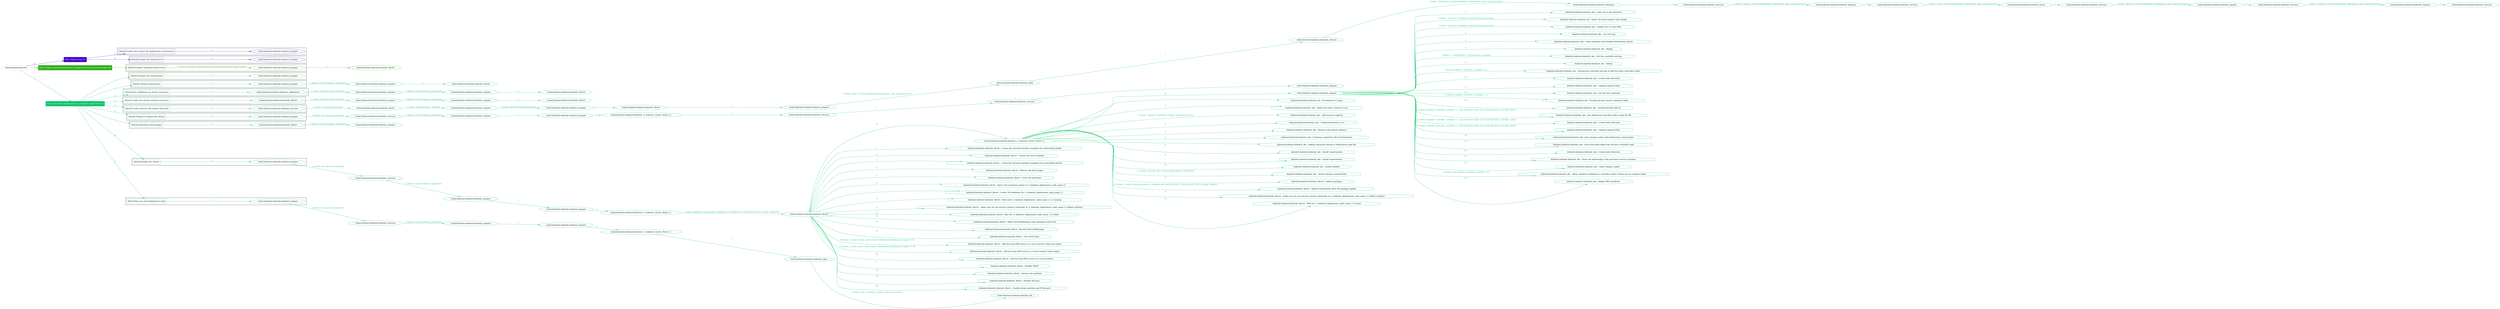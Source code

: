 digraph {
	graph [concentrate=true ordering=in rankdir=LR ratio=fill]
	edge [esep=5 sep=10]
	"kubeinit/playbook.yml" [id=root_node style=dotted]
	play_930819b2 [label="Play: Initial setup (1)" color="#4305c7" fontcolor="#ffffff" id=play_930819b2 shape=box style=filled tooltip=localhost]
	"kubeinit/playbook.yml" -> play_930819b2 [label="1 " color="#4305c7" fontcolor="#4305c7" id=edge_a58122d7 labeltooltip="1 " tooltip="1 "]
	subgraph "kubeinit.kubeinit.kubeinit_prepare" {
		role_c382d78c [label="[role] kubeinit.kubeinit.kubeinit_prepare" color="#4305c7" id=role_c382d78c tooltip="kubeinit.kubeinit.kubeinit_prepare"]
	}
	subgraph "kubeinit.kubeinit.kubeinit_prepare" {
		role_ba4b7c7a [label="[role] kubeinit.kubeinit.kubeinit_prepare" color="#4305c7" id=role_ba4b7c7a tooltip="kubeinit.kubeinit.kubeinit_prepare"]
	}
	subgraph "Play: Initial setup (1)" {
		play_930819b2 -> block_da941d9f [label=1 color="#4305c7" fontcolor="#4305c7" id=edge_33418b3f labeltooltip=1 tooltip=1]
		subgraph cluster_block_da941d9f {
			block_da941d9f [label="[block] Gather facts about the deployment environment" color="#4305c7" id=block_da941d9f labeltooltip="Gather facts about the deployment environment" shape=box tooltip="Gather facts about the deployment environment"]
			block_da941d9f -> role_c382d78c [label="1 " color="#4305c7" fontcolor="#4305c7" id=edge_ad0d9bc4 labeltooltip="1 " tooltip="1 "]
		}
		play_930819b2 -> block_e4beff71 [label=2 color="#4305c7" fontcolor="#4305c7" id=edge_e6bc7e57 labeltooltip=2 tooltip=2]
		subgraph cluster_block_e4beff71 {
			block_e4beff71 [label="[block] Prepare the hypervisors" color="#4305c7" id=block_e4beff71 labeltooltip="Prepare the hypervisors" shape=box tooltip="Prepare the hypervisors"]
			block_e4beff71 -> role_ba4b7c7a [label="1 " color="#4305c7" fontcolor="#4305c7" id=edge_ec0c1e6c labeltooltip="1 " tooltip="1 "]
		}
	}
	play_deb52380 [label="Play: Prepare all hypervisor hosts to deploy service and cluster nodes (0)" color="#33af1d" fontcolor="#ffffff" id=play_deb52380 shape=box style=filled tooltip="Play: Prepare all hypervisor hosts to deploy service and cluster nodes (0)"]
	"kubeinit/playbook.yml" -> play_deb52380 [label="2 " color="#33af1d" fontcolor="#33af1d" id=edge_a82b0413 labeltooltip="2 " tooltip="2 "]
	subgraph "kubeinit.kubeinit.kubeinit_libvirt" {
		role_8928ac60 [label="[role] kubeinit.kubeinit.kubeinit_libvirt" color="#33af1d" id=role_8928ac60 tooltip="kubeinit.kubeinit.kubeinit_libvirt"]
	}
	subgraph "kubeinit.kubeinit.kubeinit_prepare" {
		role_26e53f61 [label="[role] kubeinit.kubeinit.kubeinit_prepare" color="#33af1d" id=role_26e53f61 tooltip="kubeinit.kubeinit.kubeinit_prepare"]
		role_26e53f61 -> role_8928ac60 [label="1 " color="#33af1d" fontcolor="#33af1d" id=edge_07c4f5ba labeltooltip="1 " tooltip="1 "]
	}
	subgraph "Play: Prepare all hypervisor hosts to deploy service and cluster nodes (0)" {
		play_deb52380 -> block_3f9c60ff [label=1 color="#33af1d" fontcolor="#33af1d" id=edge_a4f744eb labeltooltip=1 tooltip=1]
		subgraph cluster_block_3f9c60ff {
			block_3f9c60ff [label="[block] Prepare individual hypervisors" color="#33af1d" id=block_3f9c60ff labeltooltip="Prepare individual hypervisors" shape=box tooltip="Prepare individual hypervisors"]
			block_3f9c60ff -> role_26e53f61 [label="1 [when: inventory_hostname in hostvars['kubeinit-facts'].hypervisors]" color="#33af1d" fontcolor="#33af1d" id=edge_352634e5 labeltooltip="1 [when: inventory_hostname in hostvars['kubeinit-facts'].hypervisors]" tooltip="1 [when: inventory_hostname in hostvars['kubeinit-facts'].hypervisors]"]
		}
	}
	play_c0871bfa [label="Play: Run cluster deployment on prepared hypervisors (1)" color="#08c46c" fontcolor="#ffffff" id=play_c0871bfa shape=box style=filled tooltip=localhost]
	"kubeinit/playbook.yml" -> play_c0871bfa [label="3 " color="#08c46c" fontcolor="#08c46c" id=edge_46bcbd48 labeltooltip="3 " tooltip="3 "]
	subgraph "kubeinit.kubeinit.kubeinit_prepare" {
		role_db195229 [label="[role] kubeinit.kubeinit.kubeinit_prepare" color="#08c46c" id=role_db195229 tooltip="kubeinit.kubeinit.kubeinit_prepare"]
	}
	subgraph "kubeinit.kubeinit.kubeinit_libvirt" {
		role_0344f2d1 [label="[role] kubeinit.kubeinit.kubeinit_libvirt" color="#08c46c" id=role_0344f2d1 tooltip="kubeinit.kubeinit.kubeinit_libvirt"]
	}
	subgraph "kubeinit.kubeinit.kubeinit_prepare" {
		role_ba6c1236 [label="[role] kubeinit.kubeinit.kubeinit_prepare" color="#08c46c" id=role_ba6c1236 tooltip="kubeinit.kubeinit.kubeinit_prepare"]
		role_ba6c1236 -> role_0344f2d1 [label="1 " color="#08c46c" fontcolor="#08c46c" id=edge_3bd3adb9 labeltooltip="1 " tooltip="1 "]
	}
	subgraph "kubeinit.kubeinit.kubeinit_prepare" {
		role_82799363 [label="[role] kubeinit.kubeinit.kubeinit_prepare" color="#08c46c" id=role_82799363 tooltip="kubeinit.kubeinit.kubeinit_prepare"]
		role_82799363 -> role_ba6c1236 [label="1 [when: not environment_prepared]" color="#08c46c" fontcolor="#08c46c" id=edge_5409199f labeltooltip="1 [when: not environment_prepared]" tooltip="1 [when: not environment_prepared]"]
	}
	subgraph "kubeinit.kubeinit.kubeinit_libvirt" {
		role_5415d0bb [label="[role] kubeinit.kubeinit.kubeinit_libvirt" color="#08c46c" id=role_5415d0bb tooltip="kubeinit.kubeinit.kubeinit_libvirt"]
	}
	subgraph "kubeinit.kubeinit.kubeinit_prepare" {
		role_1099c825 [label="[role] kubeinit.kubeinit.kubeinit_prepare" color="#08c46c" id=role_1099c825 tooltip="kubeinit.kubeinit.kubeinit_prepare"]
		role_1099c825 -> role_5415d0bb [label="1 " color="#08c46c" fontcolor="#08c46c" id=edge_16734768 labeltooltip="1 " tooltip="1 "]
	}
	subgraph "kubeinit.kubeinit.kubeinit_prepare" {
		role_795b4403 [label="[role] kubeinit.kubeinit.kubeinit_prepare" color="#08c46c" id=role_795b4403 tooltip="kubeinit.kubeinit.kubeinit_prepare"]
		role_795b4403 -> role_1099c825 [label="1 [when: not environment_prepared]" color="#08c46c" fontcolor="#08c46c" id=edge_093df4e0 labeltooltip="1 [when: not environment_prepared]" tooltip="1 [when: not environment_prepared]"]
	}
	subgraph "kubeinit.kubeinit.kubeinit_validations" {
		role_84052b7e [label="[role] kubeinit.kubeinit.kubeinit_validations" color="#08c46c" id=role_84052b7e tooltip="kubeinit.kubeinit.kubeinit_validations"]
		role_84052b7e -> role_795b4403 [label="1 [when: not hypervisors_cleaned]" color="#08c46c" fontcolor="#08c46c" id=edge_89711abd labeltooltip="1 [when: not hypervisors_cleaned]" tooltip="1 [when: not hypervisors_cleaned]"]
	}
	subgraph "kubeinit.kubeinit.kubeinit_libvirt" {
		role_e95075c9 [label="[role] kubeinit.kubeinit.kubeinit_libvirt" color="#08c46c" id=role_e95075c9 tooltip="kubeinit.kubeinit.kubeinit_libvirt"]
	}
	subgraph "kubeinit.kubeinit.kubeinit_prepare" {
		role_1939cd7b [label="[role] kubeinit.kubeinit.kubeinit_prepare" color="#08c46c" id=role_1939cd7b tooltip="kubeinit.kubeinit.kubeinit_prepare"]
		role_1939cd7b -> role_e95075c9 [label="1 " color="#08c46c" fontcolor="#08c46c" id=edge_23cbc092 labeltooltip="1 " tooltip="1 "]
	}
	subgraph "kubeinit.kubeinit.kubeinit_prepare" {
		role_46b7331a [label="[role] kubeinit.kubeinit.kubeinit_prepare" color="#08c46c" id=role_46b7331a tooltip="kubeinit.kubeinit.kubeinit_prepare"]
		role_46b7331a -> role_1939cd7b [label="1 [when: not environment_prepared]" color="#08c46c" fontcolor="#08c46c" id=edge_79bbb088 labeltooltip="1 [when: not environment_prepared]" tooltip="1 [when: not environment_prepared]"]
	}
	subgraph "kubeinit.kubeinit.kubeinit_libvirt" {
		role_10292324 [label="[role] kubeinit.kubeinit.kubeinit_libvirt" color="#08c46c" id=role_10292324 tooltip="kubeinit.kubeinit.kubeinit_libvirt"]
		role_10292324 -> role_46b7331a [label="1 [when: not hypervisors_cleaned]" color="#08c46c" fontcolor="#08c46c" id=edge_42a4c1d8 labeltooltip="1 [when: not hypervisors_cleaned]" tooltip="1 [when: not hypervisors_cleaned]"]
	}
	subgraph "kubeinit.kubeinit.kubeinit_services" {
		role_972ed9a1 [label="[role] kubeinit.kubeinit.kubeinit_services" color="#08c46c" id=role_972ed9a1 tooltip="kubeinit.kubeinit.kubeinit_services"]
	}
	subgraph "kubeinit.kubeinit.kubeinit_registry" {
		role_55c7f2ad [label="[role] kubeinit.kubeinit.kubeinit_registry" color="#08c46c" id=role_55c7f2ad tooltip="kubeinit.kubeinit.kubeinit_registry"]
		role_55c7f2ad -> role_972ed9a1 [label="1 " color="#08c46c" fontcolor="#08c46c" id=edge_49d20b64 labeltooltip="1 " tooltip="1 "]
	}
	subgraph "kubeinit.kubeinit.kubeinit_services" {
		role_cc6a0a28 [label="[role] kubeinit.kubeinit.kubeinit_services" color="#08c46c" id=role_cc6a0a28 tooltip="kubeinit.kubeinit.kubeinit_services"]
		role_cc6a0a28 -> role_55c7f2ad [label="1 [when: 'registry' in hostvars[kubeinit_deployment_node_name].services]" color="#08c46c" fontcolor="#08c46c" id=edge_489b1de1 labeltooltip="1 [when: 'registry' in hostvars[kubeinit_deployment_node_name].services]" tooltip="1 [when: 'registry' in hostvars[kubeinit_deployment_node_name].services]"]
	}
	subgraph "kubeinit.kubeinit.kubeinit_apache" {
		role_7d6d55f6 [label="[role] kubeinit.kubeinit.kubeinit_apache" color="#08c46c" id=role_7d6d55f6 tooltip="kubeinit.kubeinit.kubeinit_apache"]
		role_7d6d55f6 -> role_cc6a0a28 [label="1 " color="#08c46c" fontcolor="#08c46c" id=edge_43812a5c labeltooltip="1 " tooltip="1 "]
	}
	subgraph "kubeinit.kubeinit.kubeinit_services" {
		role_13932869 [label="[role] kubeinit.kubeinit.kubeinit_services" color="#08c46c" id=role_13932869 tooltip="kubeinit.kubeinit.kubeinit_services"]
		role_13932869 -> role_7d6d55f6 [label="1 [when: 'apache' in hostvars[kubeinit_deployment_node_name].services]" color="#08c46c" fontcolor="#08c46c" id=edge_7ba7adf8 labeltooltip="1 [when: 'apache' in hostvars[kubeinit_deployment_node_name].services]" tooltip="1 [when: 'apache' in hostvars[kubeinit_deployment_node_name].services]"]
	}
	subgraph "kubeinit.kubeinit.kubeinit_nexus" {
		role_2e7d3c56 [label="[role] kubeinit.kubeinit.kubeinit_nexus" color="#08c46c" id=role_2e7d3c56 tooltip="kubeinit.kubeinit.kubeinit_nexus"]
		role_2e7d3c56 -> role_13932869 [label="1 " color="#08c46c" fontcolor="#08c46c" id=edge_5df660ad labeltooltip="1 " tooltip="1 "]
	}
	subgraph "kubeinit.kubeinit.kubeinit_services" {
		role_38060f00 [label="[role] kubeinit.kubeinit.kubeinit_services" color="#08c46c" id=role_38060f00 tooltip="kubeinit.kubeinit.kubeinit_services"]
		role_38060f00 -> role_2e7d3c56 [label="1 [when: 'nexus' in hostvars[kubeinit_deployment_node_name].services]" color="#08c46c" fontcolor="#08c46c" id=edge_2ef0baf8 labeltooltip="1 [when: 'nexus' in hostvars[kubeinit_deployment_node_name].services]" tooltip="1 [when: 'nexus' in hostvars[kubeinit_deployment_node_name].services]"]
	}
	subgraph "kubeinit.kubeinit.kubeinit_haproxy" {
		role_b746c13b [label="[role] kubeinit.kubeinit.kubeinit_haproxy" color="#08c46c" id=role_b746c13b tooltip="kubeinit.kubeinit.kubeinit_haproxy"]
		role_b746c13b -> role_38060f00 [label="1 " color="#08c46c" fontcolor="#08c46c" id=edge_1dba6f5a labeltooltip="1 " tooltip="1 "]
	}
	subgraph "kubeinit.kubeinit.kubeinit_services" {
		role_2523e93c [label="[role] kubeinit.kubeinit.kubeinit_services" color="#08c46c" id=role_2523e93c tooltip="kubeinit.kubeinit.kubeinit_services"]
		role_2523e93c -> role_b746c13b [label="1 [when: 'haproxy' in hostvars[kubeinit_deployment_node_name].services]" color="#08c46c" fontcolor="#08c46c" id=edge_2f07a51c labeltooltip="1 [when: 'haproxy' in hostvars[kubeinit_deployment_node_name].services]" tooltip="1 [when: 'haproxy' in hostvars[kubeinit_deployment_node_name].services]"]
	}
	subgraph "kubeinit.kubeinit.kubeinit_dnsmasq" {
		role_0e37ba48 [label="[role] kubeinit.kubeinit.kubeinit_dnsmasq" color="#08c46c" id=role_0e37ba48 tooltip="kubeinit.kubeinit.kubeinit_dnsmasq"]
		role_0e37ba48 -> role_2523e93c [label="1 " color="#08c46c" fontcolor="#08c46c" id=edge_95d2a03c labeltooltip="1 " tooltip="1 "]
	}
	subgraph "kubeinit.kubeinit.kubeinit_services" {
		role_b6d97bd9 [label="[role] kubeinit.kubeinit.kubeinit_services" color="#08c46c" id=role_b6d97bd9 tooltip="kubeinit.kubeinit.kubeinit_services"]
		role_b6d97bd9 -> role_0e37ba48 [label="1 [when: 'dnsmasq' in hostvars[kubeinit_deployment_node_name].services]" color="#08c46c" fontcolor="#08c46c" id=edge_d053fda7 labeltooltip="1 [when: 'dnsmasq' in hostvars[kubeinit_deployment_node_name].services]" tooltip="1 [when: 'dnsmasq' in hostvars[kubeinit_deployment_node_name].services]"]
	}
	subgraph "kubeinit.kubeinit.kubeinit_bind" {
		role_37edca51 [label="[role] kubeinit.kubeinit.kubeinit_bind" color="#08c46c" id=role_37edca51 tooltip="kubeinit.kubeinit.kubeinit_bind"]
		role_37edca51 -> role_b6d97bd9 [label="1 " color="#08c46c" fontcolor="#08c46c" id=edge_b53645dd labeltooltip="1 " tooltip="1 "]
	}
	subgraph "kubeinit.kubeinit.kubeinit_prepare" {
		role_6073816d [label="[role] kubeinit.kubeinit.kubeinit_prepare" color="#08c46c" id=role_6073816d tooltip="kubeinit.kubeinit.kubeinit_prepare"]
		role_6073816d -> role_37edca51 [label="1 [when: 'bind' in hostvars[kubeinit_deployment_node_name].services]" color="#08c46c" fontcolor="#08c46c" id=edge_e02628e1 labeltooltip="1 [when: 'bind' in hostvars[kubeinit_deployment_node_name].services]" tooltip="1 [when: 'bind' in hostvars[kubeinit_deployment_node_name].services]"]
	}
	subgraph "kubeinit.kubeinit.kubeinit_libvirt" {
		role_e198782e [label="[role] kubeinit.kubeinit.kubeinit_libvirt" color="#08c46c" id=role_e198782e tooltip="kubeinit.kubeinit.kubeinit_libvirt"]
		role_e198782e -> role_6073816d [label="1 " color="#08c46c" fontcolor="#08c46c" id=edge_91e13f29 labeltooltip="1 " tooltip="1 "]
	}
	subgraph "kubeinit.kubeinit.kubeinit_prepare" {
		role_8b7fb62d [label="[role] kubeinit.kubeinit.kubeinit_prepare" color="#08c46c" id=role_8b7fb62d tooltip="kubeinit.kubeinit.kubeinit_prepare"]
		role_8b7fb62d -> role_e198782e [label="1 " color="#08c46c" fontcolor="#08c46c" id=edge_ec6df690 labeltooltip="1 " tooltip="1 "]
	}
	subgraph "kubeinit.kubeinit.kubeinit_prepare" {
		role_4053bf39 [label="[role] kubeinit.kubeinit.kubeinit_prepare" color="#08c46c" id=role_4053bf39 tooltip="kubeinit.kubeinit.kubeinit_prepare"]
		role_4053bf39 -> role_8b7fb62d [label="1 [when: not environment_prepared]" color="#08c46c" fontcolor="#08c46c" id=edge_e3ea1483 labeltooltip="1 [when: not environment_prepared]" tooltip="1 [when: not environment_prepared]"]
	}
	subgraph "kubeinit.kubeinit.kubeinit_libvirt" {
		role_c66bf631 [label="[role] kubeinit.kubeinit.kubeinit_libvirt" color="#08c46c" id=role_c66bf631 tooltip="kubeinit.kubeinit.kubeinit_libvirt"]
		role_c66bf631 -> role_4053bf39 [label="1 [when: not hypervisors_cleaned]" color="#08c46c" fontcolor="#08c46c" id=edge_f0248f6b labeltooltip="1 [when: not hypervisors_cleaned]" tooltip="1 [when: not hypervisors_cleaned]"]
	}
	subgraph "kubeinit.kubeinit.kubeinit_services" {
		role_16f6fd32 [label="[role] kubeinit.kubeinit.kubeinit_services" color="#08c46c" id=role_16f6fd32 tooltip="kubeinit.kubeinit.kubeinit_services"]
		role_16f6fd32 -> role_c66bf631 [label="1 [when: not network_created]" color="#08c46c" fontcolor="#08c46c" id=edge_3a867128 labeltooltip="1 [when: not network_created]" tooltip="1 [when: not network_created]"]
	}
	subgraph "kubeinit.kubeinit.kubeinit_prepare" {
		role_b69c0163 [label="[role] kubeinit.kubeinit.kubeinit_prepare" color="#08c46c" id=role_b69c0163 tooltip="kubeinit.kubeinit.kubeinit_prepare"]
	}
	subgraph "kubeinit.kubeinit.kubeinit_services" {
		role_c92d2f1e [label="[role] kubeinit.kubeinit.kubeinit_services" color="#08c46c" id=role_c92d2f1e tooltip="kubeinit.kubeinit.kubeinit_services"]
		role_c92d2f1e -> role_b69c0163 [label="1 " color="#08c46c" fontcolor="#08c46c" id=edge_bd161445 labeltooltip="1 " tooltip="1 "]
	}
	subgraph "kubeinit.kubeinit.kubeinit_services" {
		role_22e7b7ce [label="[role] kubeinit.kubeinit.kubeinit_services" color="#08c46c" id=role_22e7b7ce tooltip="kubeinit.kubeinit.kubeinit_services"]
		role_22e7b7ce -> role_c92d2f1e [label="1 " color="#08c46c" fontcolor="#08c46c" id=edge_0cae865c labeltooltip="1 " tooltip="1 "]
	}
	subgraph "kubeinit.kubeinit.kubeinit_{{ kubeinit_cluster_distro }}" {
		role_a6b08133 [label="[role] kubeinit.kubeinit.kubeinit_{{ kubeinit_cluster_distro }}" color="#08c46c" id=role_a6b08133 tooltip="kubeinit.kubeinit.kubeinit_{{ kubeinit_cluster_distro }}"]
		role_a6b08133 -> role_22e7b7ce [label="1 " color="#08c46c" fontcolor="#08c46c" id=edge_65b82219 labeltooltip="1 " tooltip="1 "]
	}
	subgraph "kubeinit.kubeinit.kubeinit_prepare" {
		role_2e1f7d66 [label="[role] kubeinit.kubeinit.kubeinit_prepare" color="#08c46c" id=role_2e1f7d66 tooltip="kubeinit.kubeinit.kubeinit_prepare"]
		role_2e1f7d66 -> role_a6b08133 [label="1 " color="#08c46c" fontcolor="#08c46c" id=edge_2ccacd3a labeltooltip="1 " tooltip="1 "]
	}
	subgraph "kubeinit.kubeinit.kubeinit_prepare" {
		role_007b335e [label="[role] kubeinit.kubeinit.kubeinit_prepare" color="#08c46c" id=role_007b335e tooltip="kubeinit.kubeinit.kubeinit_prepare"]
		role_007b335e -> role_2e1f7d66 [label="1 " color="#08c46c" fontcolor="#08c46c" id=edge_401a35fe labeltooltip="1 " tooltip="1 "]
	}
	subgraph "kubeinit.kubeinit.kubeinit_services" {
		role_89f8656d [label="[role] kubeinit.kubeinit.kubeinit_services" color="#08c46c" id=role_89f8656d tooltip="kubeinit.kubeinit.kubeinit_services"]
		role_89f8656d -> role_007b335e [label="1 [when: not environment_prepared]" color="#08c46c" fontcolor="#08c46c" id=edge_2f4f51ee labeltooltip="1 [when: not environment_prepared]" tooltip="1 [when: not environment_prepared]"]
	}
	subgraph "kubeinit.kubeinit.kubeinit_prepare" {
		role_7a97f2ab [label="[role] kubeinit.kubeinit.kubeinit_prepare" color="#08c46c" id=role_7a97f2ab tooltip="kubeinit.kubeinit.kubeinit_prepare"]
		role_7a97f2ab -> role_89f8656d [label="1 [when: not services_prepared]" color="#08c46c" fontcolor="#08c46c" id=edge_a7b5742f labeltooltip="1 [when: not services_prepared]" tooltip="1 [when: not services_prepared]"]
	}
	subgraph "kubeinit.kubeinit.kubeinit_prepare" {
		role_05c002a2 [label="[role] kubeinit.kubeinit.kubeinit_prepare" color="#08c46c" id=role_05c002a2 tooltip="kubeinit.kubeinit.kubeinit_prepare"]
	}
	subgraph "kubeinit.kubeinit.kubeinit_libvirt" {
		role_e75c07b4 [label="[role] kubeinit.kubeinit.kubeinit_libvirt" color="#08c46c" id=role_e75c07b4 tooltip="kubeinit.kubeinit.kubeinit_libvirt"]
		role_e75c07b4 -> role_05c002a2 [label="1 [when: not environment_prepared]" color="#08c46c" fontcolor="#08c46c" id=edge_a6e18464 labeltooltip="1 [when: not environment_prepared]" tooltip="1 [when: not environment_prepared]"]
	}
	subgraph "kubeinit.kubeinit.kubeinit_prepare" {
		role_c39d8656 [label="[role] kubeinit.kubeinit.kubeinit_prepare" color="#08c46c" id=role_c39d8656 tooltip="kubeinit.kubeinit.kubeinit_prepare"]
		task_c06bcfc1 [label="kubeinit.kubeinit.kubeinit_eks : Copy cert to pki directory" color="#08c46c" id=task_c06bcfc1 shape=octagon tooltip="kubeinit.kubeinit.kubeinit_eks : Copy cert to pki directory"]
		role_c39d8656 -> task_c06bcfc1 [label="1 " color="#08c46c" fontcolor="#08c46c" id=edge_96e2d5cd labeltooltip="1 " tooltip="1 "]
		task_e84a6cf7 [label="kubeinit.kubeinit.kubeinit_eks : Insert the local registry auth details" color="#08c46c" id=task_e84a6cf7 shape=octagon tooltip="kubeinit.kubeinit.kubeinit_eks : Insert the local registry auth details"]
		role_c39d8656 -> task_e84a6cf7 [label="2 [when: 'registry' in kubeinit_cluster_hostvars.services]" color="#08c46c" fontcolor="#08c46c" id=edge_f8039283 labeltooltip="2 [when: 'registry' in kubeinit_cluster_hostvars.services]" tooltip="2 [when: 'registry' in kubeinit_cluster_hostvars.services]"]
		task_9f04b773 [label="kubeinit.kubeinit.kubeinit_eks : Update the CA certs files" color="#08c46c" id=task_9f04b773 shape=octagon tooltip="kubeinit.kubeinit.kubeinit_eks : Update the CA certs files"]
		role_c39d8656 -> task_9f04b773 [label="3 [when: 'registry' in kubeinit_cluster_hostvars.services]" color="#08c46c" fontcolor="#08c46c" id=edge_08d7d91d labeltooltip="3 [when: 'registry' in kubeinit_cluster_hostvars.services]" tooltip="3 [when: 'registry' in kubeinit_cluster_hostvars.services]"]
		task_4f59e7b9 [label="kubeinit.kubeinit.kubeinit_eks : Get etcd tag" color="#08c46c" id=task_4f59e7b9 shape=octagon tooltip="kubeinit.kubeinit.kubeinit_eks : Get etcd tag"]
		role_c39d8656 -> task_4f59e7b9 [label="4 " color="#08c46c" fontcolor="#08c46c" id=edge_29b18a4b labeltooltip="4 " tooltip="4 "]
		task_370fc498 [label="kubeinit.kubeinit.kubeinit_eks : Clean kubeadm and initialize Kubernetes cluster" color="#08c46c" id=task_370fc498 shape=octagon tooltip="kubeinit.kubeinit.kubeinit_eks : Clean kubeadm and initialize Kubernetes cluster"]
		role_c39d8656 -> task_370fc498 [label="5 " color="#08c46c" fontcolor="#08c46c" id=edge_1f4ad3ec labeltooltip="5 " tooltip="5 "]
		task_f45e3f6c [label="kubeinit.kubeinit.kubeinit_eks : Debug" color="#08c46c" id=task_f45e3f6c shape=octagon tooltip="kubeinit.kubeinit.kubeinit_eks : Debug"]
		role_c39d8656 -> task_f45e3f6c [label="6 " color="#08c46c" fontcolor="#08c46c" id=edge_bb5e511a labeltooltip="6 " tooltip="6 "]
		task_4fdfb946 [label="kubeinit.kubeinit.kubeinit_eks : Get the controller join key" color="#08c46c" id=task_4fdfb946 shape=octagon tooltip="kubeinit.kubeinit.kubeinit_eks : Get the controller join key"]
		role_c39d8656 -> task_4fdfb946 [label="7 [when: ('--control-plane --certificate-key' in item)]" color="#08c46c" fontcolor="#08c46c" id=edge_864aa0eb labeltooltip="7 [when: ('--control-plane --certificate-key' in item)]" tooltip="7 [when: ('--control-plane --certificate-key' in item)]"]
		task_49f3bc89 [label="kubeinit.kubeinit.kubeinit_eks : Debug" color="#08c46c" id=task_49f3bc89 shape=octagon tooltip="kubeinit.kubeinit.kubeinit_eks : Debug"]
		role_c39d8656 -> task_49f3bc89 [label="8 " color="#08c46c" fontcolor="#08c46c" id=edge_4b5e1168 labeltooltip="8 " tooltip="8 "]
		task_b1301d6c [label="kubeinit.kubeinit.kubeinit_eks : Storing the controller join key to add the other controller nodes." color="#08c46c" id=task_b1301d6c shape=octagon tooltip="kubeinit.kubeinit.kubeinit_eks : Storing the controller join key to add the other controller nodes."]
		role_c39d8656 -> task_b1301d6c [label="9 [when: kubeinit_controller_count|int > 1]" color="#08c46c" fontcolor="#08c46c" id=edge_43d77fc6 labeltooltip="9 [when: kubeinit_controller_count|int > 1]" tooltip="9 [when: kubeinit_controller_count|int > 1]"]
		task_41e78e72 [label="kubeinit.kubeinit.kubeinit_eks : Create kube directory" color="#08c46c" id=task_41e78e72 shape=octagon tooltip="kubeinit.kubeinit.kubeinit_eks : Create kube directory"]
		role_c39d8656 -> task_41e78e72 [label="10 " color="#08c46c" fontcolor="#08c46c" id=edge_443d5d30 labeltooltip="10 " tooltip="10 "]
		task_6c34c4b8 [label="kubeinit.kubeinit.kubeinit_eks : Copying required files" color="#08c46c" id=task_6c34c4b8 shape=octagon tooltip="kubeinit.kubeinit.kubeinit_eks : Copying required files"]
		role_c39d8656 -> task_6c34c4b8 [label="11 " color="#08c46c" fontcolor="#08c46c" id=edge_8f15d2a3 labeltooltip="11 " tooltip="11 "]
		task_bfb6e60b [label="kubeinit.kubeinit.kubeinit_eks : Get the join command" color="#08c46c" id=task_bfb6e60b shape=octagon tooltip="kubeinit.kubeinit.kubeinit_eks : Get the join command"]
		role_c39d8656 -> task_bfb6e60b [label="12 " color="#08c46c" fontcolor="#08c46c" id=edge_baebac5d labeltooltip="12 " tooltip="12 "]
		task_5c0d88e9 [label="kubeinit.kubeinit.kubeinit_eks : Storing the join cluster command token." color="#08c46c" id=task_5c0d88e9 shape=octagon tooltip="kubeinit.kubeinit.kubeinit_eks : Storing the join cluster command token."]
		role_c39d8656 -> task_5c0d88e9 [label="13 [when: kubeinit_controller_count|int > 1]" color="#08c46c" fontcolor="#08c46c" id=edge_290eb936 labeltooltip="13 [when: kubeinit_controller_count|int > 1]" tooltip="13 [when: kubeinit_controller_count|int > 1]"]
		task_f497b026 [label="kubeinit.kubeinit.kubeinit_eks : Install Network Add-on" color="#08c46c" id=task_f497b026 shape=octagon tooltip="kubeinit.kubeinit.kubeinit_eks : Install Network Add-on"]
		role_c39d8656 -> task_f497b026 [label="14 " color="#08c46c" fontcolor="#08c46c" id=edge_608a604f labeltooltip="14 " tooltip="14 "]
		task_2b7cb74b [label="kubeinit.kubeinit.kubeinit_eks : Join additional controller nodes using the PK" color="#08c46c" id=task_2b7cb74b shape=octagon tooltip="kubeinit.kubeinit.kubeinit_eks : Join additional controller nodes using the PK"]
		role_c39d8656 -> task_2b7cb74b [label="15 [when: kubeinit_controller_count|int > 1 and controller_node not in kubeinit_first_controller_node]" color="#08c46c" fontcolor="#08c46c" id=edge_793f77d7 labeltooltip="15 [when: kubeinit_controller_count|int > 1 and controller_node not in kubeinit_first_controller_node]" tooltip="15 [when: kubeinit_controller_count|int > 1 and controller_node not in kubeinit_first_controller_node]"]
		task_eb58c943 [label="kubeinit.kubeinit.kubeinit_eks : Create kube directory" color="#08c46c" id=task_eb58c943 shape=octagon tooltip="kubeinit.kubeinit.kubeinit_eks : Create kube directory"]
		role_c39d8656 -> task_eb58c943 [label="16 [when: kubeinit_controller_count|int > 1 and controller_node not in kubeinit_first_controller_node]" color="#08c46c" fontcolor="#08c46c" id=edge_f33cd7e7 labeltooltip="16 [when: kubeinit_controller_count|int > 1 and controller_node not in kubeinit_first_controller_node]" tooltip="16 [when: kubeinit_controller_count|int > 1 and controller_node not in kubeinit_first_controller_node]"]
		task_01962b80 [label="kubeinit.kubeinit.kubeinit_eks : Copying required files" color="#08c46c" id=task_01962b80 shape=octagon tooltip="kubeinit.kubeinit.kubeinit_eks : Copying required files"]
		role_c39d8656 -> task_01962b80 [label="17 [when: kubeinit_controller_count|int > 1 and controller_node not in kubeinit_first_controller_node]" color="#08c46c" fontcolor="#08c46c" id=edge_31f54819 labeltooltip="17 [when: kubeinit_controller_count|int > 1 and controller_node not in kubeinit_first_controller_node]" tooltip="17 [when: kubeinit_controller_count|int > 1 and controller_node not in kubeinit_first_controller_node]"]
		task_1ec67237 [label="kubeinit.kubeinit.kubeinit_eks : Join compute nodes with kubernetes control plane" color="#08c46c" id=task_1ec67237 shape=octagon tooltip="kubeinit.kubeinit.kubeinit_eks : Join compute nodes with kubernetes control plane"]
		role_c39d8656 -> task_1ec67237 [label="18 " color="#08c46c" fontcolor="#08c46c" id=edge_21211761 labeltooltip="18 " tooltip="18 "]
		task_8c641fd9 [label="kubeinit.kubeinit.kubeinit_eks : Fetch the kubeconfig from the first controller node" color="#08c46c" id=task_8c641fd9 shape=octagon tooltip="kubeinit.kubeinit.kubeinit_eks : Fetch the kubeconfig from the first controller node"]
		role_c39d8656 -> task_8c641fd9 [label="19 " color="#08c46c" fontcolor="#08c46c" id=edge_5d925045 labeltooltip="19 " tooltip="19 "]
		task_f14cf50f [label="kubeinit.kubeinit.kubeinit_eks : Create kube directory" color="#08c46c" id=task_f14cf50f shape=octagon tooltip="kubeinit.kubeinit.kubeinit_eks : Create kube directory"]
		role_c39d8656 -> task_f14cf50f [label="20 " color="#08c46c" fontcolor="#08c46c" id=edge_c00639fe labeltooltip="20 " tooltip="20 "]
		task_942f58ab [label="kubeinit.kubeinit.kubeinit_eks : Store the kubeconfig to the provision services machine." color="#08c46c" id=task_942f58ab shape=octagon tooltip="kubeinit.kubeinit.kubeinit_eks : Store the kubeconfig to the provision services machine."]
		role_c39d8656 -> task_942f58ab [label="21 " color="#08c46c" fontcolor="#08c46c" id=edge_050a0986 labeltooltip="21 " tooltip="21 "]
		task_aa9d758b [label="kubeinit.kubeinit.kubeinit_eks : Label compute nodes" color="#08c46c" id=task_aa9d758b shape=octagon tooltip="kubeinit.kubeinit.kubeinit_eks : Label compute nodes"]
		role_c39d8656 -> task_aa9d758b [label="22 " color="#08c46c" fontcolor="#08c46c" id=edge_ee71a220 labeltooltip="22 " tooltip="22 "]
		task_1c9351e7 [label="kubeinit.kubeinit.kubeinit_eks : Allow schedule workloads in controller nodes if there are no compute nodes" color="#08c46c" id=task_1c9351e7 shape=octagon tooltip="kubeinit.kubeinit.kubeinit_eks : Allow schedule workloads in controller nodes if there are no compute nodes"]
		role_c39d8656 -> task_1c9351e7 [label="23 [when: not kubeinit_compute_count|int > 0]" color="#08c46c" fontcolor="#08c46c" id=edge_d6805685 labeltooltip="23 [when: not kubeinit_compute_count|int > 0]" tooltip="23 [when: not kubeinit_compute_count|int > 0]"]
		task_8f71a5e0 [label="kubeinit.kubeinit.kubeinit_eks : Deploy EKS manifests." color="#08c46c" id=task_8f71a5e0 shape=octagon tooltip="kubeinit.kubeinit.kubeinit_eks : Deploy EKS manifests."]
		role_c39d8656 -> task_8f71a5e0 [label="24 " color="#08c46c" fontcolor="#08c46c" id=edge_28353967 labeltooltip="24 " tooltip="24 "]
	}
	subgraph "kubeinit.kubeinit.kubeinit_{{ kubeinit_cluster_distro }}" {
		role_43d51f08 [label="[role] kubeinit.kubeinit.kubeinit_{{ kubeinit_cluster_distro }}" color="#08c46c" id=role_43d51f08 tooltip="kubeinit.kubeinit.kubeinit_{{ kubeinit_cluster_distro }}"]
		task_59f291e3 [label="kubeinit.kubeinit.kubeinit_eks : Download cri-o repos" color="#08c46c" id=task_59f291e3 shape=octagon tooltip="kubeinit.kubeinit.kubeinit_eks : Download cri-o repos"]
		role_43d51f08 -> task_59f291e3 [label="1 " color="#08c46c" fontcolor="#08c46c" id=edge_2213552f labeltooltip="1 " tooltip="1 "]
		task_634a180a [label="kubeinit.kubeinit.kubeinit_eks : Install the latest version of cri-o" color="#08c46c" id=task_634a180a shape=octagon tooltip="kubeinit.kubeinit.kubeinit_eks : Install the latest version of cri-o"]
		role_43d51f08 -> task_634a180a [label="2 " color="#08c46c" fontcolor="#08c46c" id=edge_7fe36c04 labeltooltip="2 " tooltip="2 "]
		task_2d711cbf [label="kubeinit.kubeinit.kubeinit_eks : Add insecure registry" color="#08c46c" id=task_2d711cbf shape=octagon tooltip="kubeinit.kubeinit.kubeinit_eks : Add insecure registry"]
		role_43d51f08 -> task_2d711cbf [label="3 [when: 'registry' in kubeinit_cluster_hostvars.services]" color="#08c46c" fontcolor="#08c46c" id=edge_52cf1c77 labeltooltip="3 [when: 'registry' in kubeinit_cluster_hostvars.services]" tooltip="3 [when: 'registry' in kubeinit_cluster_hostvars.services]"]
		task_f3f9cfdc [label="kubeinit.kubeinit.kubeinit_eks : Enable/start/status cri-o" color="#08c46c" id=task_f3f9cfdc shape=octagon tooltip="kubeinit.kubeinit.kubeinit_eks : Enable/start/status cri-o"]
		role_43d51f08 -> task_f3f9cfdc [label="4 " color="#08c46c" fontcolor="#08c46c" id=edge_3d483e1f labeltooltip="4 " tooltip="4 "]
		task_fe28c070 [label="kubeinit.kubeinit.kubeinit_eks : Remove repo before adding it" color="#08c46c" id=task_fe28c070 shape=octagon tooltip="kubeinit.kubeinit.kubeinit_eks : Remove repo before adding it"]
		role_43d51f08 -> task_fe28c070 [label="5 " color="#08c46c" fontcolor="#08c46c" id=edge_8d2e9191 labeltooltip="5 " tooltip="5 "]
		task_c86b38a5 [label="kubeinit.kubeinit.kubeinit_eks : Creating a repository file for Kubernetes" color="#08c46c" id=task_c86b38a5 shape=octagon tooltip="kubeinit.kubeinit.kubeinit_eks : Creating a repository file for Kubernetes"]
		role_43d51f08 -> task_c86b38a5 [label="6 " color="#08c46c" fontcolor="#08c46c" id=edge_4c645c25 labeltooltip="6 " tooltip="6 "]
		task_86727f45 [label="kubeinit.kubeinit.kubeinit_eks : Adding repository details in Kubernetes repo file." color="#08c46c" id=task_86727f45 shape=octagon tooltip="kubeinit.kubeinit.kubeinit_eks : Adding repository details in Kubernetes repo file."]
		role_43d51f08 -> task_86727f45 [label="7 " color="#08c46c" fontcolor="#08c46c" id=edge_b10e0584 labeltooltip="7 " tooltip="7 "]
		task_423bccc0 [label="kubeinit.kubeinit.kubeinit_eks : Install requirements" color="#08c46c" id=task_423bccc0 shape=octagon tooltip="kubeinit.kubeinit.kubeinit_eks : Install requirements"]
		role_43d51f08 -> task_423bccc0 [label="8 " color="#08c46c" fontcolor="#08c46c" id=edge_1be98647 labeltooltip="8 " tooltip="8 "]
		task_9b14d406 [label="kubeinit.kubeinit.kubeinit_eks : Install requirements" color="#08c46c" id=task_9b14d406 shape=octagon tooltip="kubeinit.kubeinit.kubeinit_eks : Install requirements"]
		role_43d51f08 -> task_9b14d406 [label="9 " color="#08c46c" fontcolor="#08c46c" id=edge_6304c6a9 labeltooltip="9 " tooltip="9 "]
		task_71c1ce40 [label="kubeinit.kubeinit.kubeinit_eks : Enable kubelet" color="#08c46c" id=task_71c1ce40 shape=octagon tooltip="kubeinit.kubeinit.kubeinit_eks : Enable kubelet"]
		role_43d51f08 -> task_71c1ce40 [label="10 " color="#08c46c" fontcolor="#08c46c" id=edge_0843abcf labeltooltip="10 " tooltip="10 "]
		task_dfa4c32e [label="kubeinit.kubeinit.kubeinit_eks : Install common requirements" color="#08c46c" id=task_dfa4c32e shape=octagon tooltip="kubeinit.kubeinit.kubeinit_eks : Install common requirements"]
		role_43d51f08 -> task_dfa4c32e [label="11 [when: kubeinit_eks_common_dependencies is defined]" color="#08c46c" fontcolor="#08c46c" id=edge_91f2b7f3 labeltooltip="11 [when: kubeinit_eks_common_dependencies is defined]" tooltip="11 [when: kubeinit_eks_common_dependencies is defined]"]
		task_7eaff324 [label="kubeinit.kubeinit.kubeinit_libvirt : Update packages" color="#08c46c" id=task_7eaff324 shape=octagon tooltip="kubeinit.kubeinit.kubeinit_libvirt : Update packages"]
		role_43d51f08 -> task_7eaff324 [label="12 " color="#08c46c" fontcolor="#08c46c" id=edge_132d910c labeltooltip="12 " tooltip="12 "]
		task_4af51cf7 [label="kubeinit.kubeinit.kubeinit_libvirt : Reboot immediately after the package update" color="#08c46c" id=task_4af51cf7 shape=octagon tooltip="kubeinit.kubeinit.kubeinit_libvirt : Reboot immediately after the package update"]
		role_43d51f08 -> task_4af51cf7 [label="13 [when: _result_update_packages is changed and kubeinit_libvirt_reboot_guests_after_package_update]" color="#08c46c" fontcolor="#08c46c" id=edge_87f298a4 labeltooltip="13 [when: _result_update_packages is changed and kubeinit_libvirt_reboot_guests_after_package_update]" tooltip="13 [when: _result_update_packages is changed and kubeinit_libvirt_reboot_guests_after_package_update]"]
		task_6c60da0c [label="kubeinit.kubeinit.kubeinit_libvirt : make sure we can execute remote commands in {{ kubeinit_deployment_node_name }} before continue" color="#08c46c" id=task_6c60da0c shape=octagon tooltip="kubeinit.kubeinit.kubeinit_libvirt : make sure we can execute remote commands in {{ kubeinit_deployment_node_name }} before continue"]
		role_43d51f08 -> task_6c60da0c [label="14 " color="#08c46c" fontcolor="#08c46c" id=edge_3bdac014 labeltooltip="14 " tooltip="14 "]
		task_3e0c6039 [label="kubeinit.kubeinit.kubeinit_libvirt : Wait for {{ kubeinit_deployment_node_name }} to boot" color="#08c46c" id=task_3e0c6039 shape=octagon tooltip="kubeinit.kubeinit.kubeinit_libvirt : Wait for {{ kubeinit_deployment_node_name }} to boot"]
		role_43d51f08 -> task_3e0c6039 [label="15 " color="#08c46c" fontcolor="#08c46c" id=edge_20e05bea labeltooltip="15 " tooltip="15 "]
		role_43d51f08 -> role_c39d8656 [label="16 " color="#08c46c" fontcolor="#08c46c" id=edge_fc661cb2 labeltooltip="16 " tooltip="16 "]
	}
	subgraph "kubeinit.kubeinit.kubeinit_libvirt" {
		role_a8fbee60 [label="[role] kubeinit.kubeinit.kubeinit_libvirt" color="#08c46c" id=role_a8fbee60 tooltip="kubeinit.kubeinit.kubeinit_libvirt"]
		task_e99a4742 [label="kubeinit.kubeinit.kubeinit_libvirt : Create the network interface template for networking details" color="#08c46c" id=task_e99a4742 shape=octagon tooltip="kubeinit.kubeinit.kubeinit_libvirt : Create the network interface template for networking details"]
		role_a8fbee60 -> task_e99a4742 [label="1 " color="#08c46c" fontcolor="#08c46c" id=edge_2a0405ae labeltooltip="1 " tooltip="1 "]
		task_e2199dff [label="kubeinit.kubeinit.kubeinit_libvirt : Create the hosts template" color="#08c46c" id=task_e2199dff shape=octagon tooltip="kubeinit.kubeinit.kubeinit_libvirt : Create the hosts template"]
		role_a8fbee60 -> task_e2199dff [label="2 " color="#08c46c" fontcolor="#08c46c" id=edge_66e5f8af labeltooltip="2 " tooltip="2 "]
		task_79ea7470 [label="kubeinit.kubeinit.kubeinit_libvirt : Create the network cloudinit templates for networking details" color="#08c46c" id=task_79ea7470 shape=octagon tooltip="kubeinit.kubeinit.kubeinit_libvirt : Create the network cloudinit templates for networking details"]
		role_a8fbee60 -> task_79ea7470 [label="3 " color="#08c46c" fontcolor="#08c46c" id=edge_afbd424c labeltooltip="3 " tooltip="3 "]
		task_16ab320d [label="kubeinit.kubeinit.kubeinit_libvirt : Remove old disk images" color="#08c46c" id=task_16ab320d shape=octagon tooltip="kubeinit.kubeinit.kubeinit_libvirt : Remove old disk images"]
		role_a8fbee60 -> task_16ab320d [label="4 " color="#08c46c" fontcolor="#08c46c" id=edge_677570b5 labeltooltip="4 " tooltip="4 "]
		task_06b7efc3 [label="kubeinit.kubeinit.kubeinit_libvirt : Grow the partitions" color="#08c46c" id=task_06b7efc3 shape=octagon tooltip="kubeinit.kubeinit.kubeinit_libvirt : Grow the partitions"]
		role_a8fbee60 -> task_06b7efc3 [label="5 " color="#08c46c" fontcolor="#08c46c" id=edge_6adf83a1 labeltooltip="5 " tooltip="5 "]
		task_792c44b9 [label="kubeinit.kubeinit.kubeinit_libvirt : Inject virt-customize assets in {{ kubeinit_deployment_node_name }}" color="#08c46c" id=task_792c44b9 shape=octagon tooltip="kubeinit.kubeinit.kubeinit_libvirt : Inject virt-customize assets in {{ kubeinit_deployment_node_name }}"]
		role_a8fbee60 -> task_792c44b9 [label="6 " color="#08c46c" fontcolor="#08c46c" id=edge_80d762b1 labeltooltip="6 " tooltip="6 "]
		task_29cd951b [label="kubeinit.kubeinit.kubeinit_libvirt : Create VM definition for {{ kubeinit_deployment_node_name }}" color="#08c46c" id=task_29cd951b shape=octagon tooltip="kubeinit.kubeinit.kubeinit_libvirt : Create VM definition for {{ kubeinit_deployment_node_name }}"]
		role_a8fbee60 -> task_29cd951b [label="7 " color="#08c46c" fontcolor="#08c46c" id=edge_b4205f7f labeltooltip="7 " tooltip="7 "]
		task_0caba181 [label="kubeinit.kubeinit.kubeinit_libvirt : Wait until {{ kubeinit_deployment_node_name }} is running" color="#08c46c" id=task_0caba181 shape=octagon tooltip="kubeinit.kubeinit.kubeinit_libvirt : Wait until {{ kubeinit_deployment_node_name }} is running"]
		role_a8fbee60 -> task_0caba181 [label="8 " color="#08c46c" fontcolor="#08c46c" id=edge_872b4858 labeltooltip="8 " tooltip="8 "]
		task_258488d7 [label="kubeinit.kubeinit.kubeinit_libvirt : make sure we can execute remote commands in {{ kubeinit_deployment_node_name }} before continue" color="#08c46c" id=task_258488d7 shape=octagon tooltip="kubeinit.kubeinit.kubeinit_libvirt : make sure we can execute remote commands in {{ kubeinit_deployment_node_name }} before continue"]
		role_a8fbee60 -> task_258488d7 [label="9 " color="#08c46c" fontcolor="#08c46c" id=edge_dcbba9c3 labeltooltip="9 " tooltip="9 "]
		task_1343462e [label="kubeinit.kubeinit.kubeinit_libvirt : Wait for {{ kubeinit_deployment_node_name }} to boot" color="#08c46c" id=task_1343462e shape=octagon tooltip="kubeinit.kubeinit.kubeinit_libvirt : Wait for {{ kubeinit_deployment_node_name }} to boot"]
		role_a8fbee60 -> task_1343462e [label="10 " color="#08c46c" fontcolor="#08c46c" id=edge_26bb0f97 labeltooltip="10 " tooltip="10 "]
		task_384bdfa8 [label="kubeinit.kubeinit.kubeinit_libvirt : Make NetworkManager stop updating resolv.conf" color="#08c46c" id=task_384bdfa8 shape=octagon tooltip="kubeinit.kubeinit.kubeinit_libvirt : Make NetworkManager stop updating resolv.conf"]
		role_a8fbee60 -> task_384bdfa8 [label="11 " color="#08c46c" fontcolor="#08c46c" id=edge_7d783ff0 labeltooltip="11 " tooltip="11 "]
		task_d4e3e35c [label="kubeinit.kubeinit.kubeinit_libvirt : Restart NetworkManager" color="#08c46c" id=task_d4e3e35c shape=octagon tooltip="kubeinit.kubeinit.kubeinit_libvirt : Restart NetworkManager"]
		role_a8fbee60 -> task_d4e3e35c [label="12 " color="#08c46c" fontcolor="#08c46c" id=edge_78e168d3 labeltooltip="12 " tooltip="12 "]
		task_9e1a6629 [label="kubeinit.kubeinit.kubeinit_libvirt : Get resolv lines" color="#08c46c" id=task_9e1a6629 shape=octagon tooltip="kubeinit.kubeinit.kubeinit_libvirt : Get resolv lines"]
		role_a8fbee60 -> task_9e1a6629 [label="13 " color="#08c46c" fontcolor="#08c46c" id=edge_b4a576ea labeltooltip="13 " tooltip="13 "]
		task_7d0cc458 [label="kubeinit.kubeinit.kubeinit_libvirt : Add the local DNS server as a local resolver when not empty" color="#08c46c" id=task_7d0cc458 shape=octagon tooltip="kubeinit.kubeinit.kubeinit_libvirt : Add the local DNS server as a local resolver when not empty"]
		role_a8fbee60 -> task_7d0cc458 [label="14 [when: (_result_resolv_conf.content | b64decode).splitlines() | length > 0]" color="#08c46c" fontcolor="#08c46c" id=edge_5333bcbb labeltooltip="14 [when: (_result_resolv_conf.content | b64decode).splitlines() | length > 0]" tooltip="14 [when: (_result_resolv_conf.content | b64decode).splitlines() | length > 0]"]
		task_e7ef9ac1 [label="kubeinit.kubeinit.kubeinit_libvirt : Add the local DNS server as a local resolver when empty" color="#08c46c" id=task_e7ef9ac1 shape=octagon tooltip="kubeinit.kubeinit.kubeinit_libvirt : Add the local DNS server as a local resolver when empty"]
		role_a8fbee60 -> task_e7ef9ac1 [label="15 [when: (_result_resolv_conf.content | b64decode).splitlines() | length == 0]" color="#08c46c" fontcolor="#08c46c" id=edge_1da0eb67 labeltooltip="15 [when: (_result_resolv_conf.content | b64decode).splitlines() | length == 0]" tooltip="15 [when: (_result_resolv_conf.content | b64decode).splitlines() | length == 0]"]
		task_8f142e4d [label="kubeinit.kubeinit.kubeinit_libvirt : Add the local DNS server as a local resolver" color="#08c46c" id=task_8f142e4d shape=octagon tooltip="kubeinit.kubeinit.kubeinit_libvirt : Add the local DNS server as a local resolver"]
		role_a8fbee60 -> task_8f142e4d [label="16 " color="#08c46c" fontcolor="#08c46c" id=edge_1fc76689 labeltooltip="16 " tooltip="16 "]
		task_cef4dc97 [label="kubeinit.kubeinit.kubeinit_libvirt : Disable SWAP" color="#08c46c" id=task_cef4dc97 shape=octagon tooltip="kubeinit.kubeinit.kubeinit_libvirt : Disable SWAP"]
		role_a8fbee60 -> task_cef4dc97 [label="17 " color="#08c46c" fontcolor="#08c46c" id=edge_03d7928c labeltooltip="17 " tooltip="17 "]
		task_913104b5 [label="kubeinit.kubeinit.kubeinit_libvirt : Resize root partition" color="#08c46c" id=task_913104b5 shape=octagon tooltip="kubeinit.kubeinit.kubeinit_libvirt : Resize root partition"]
		role_a8fbee60 -> task_913104b5 [label="18 " color="#08c46c" fontcolor="#08c46c" id=edge_1ed47bb7 labeltooltip="18 " tooltip="18 "]
		task_54e9cdd7 [label="kubeinit.kubeinit.kubeinit_libvirt : Disable SELinux" color="#08c46c" id=task_54e9cdd7 shape=octagon tooltip="kubeinit.kubeinit.kubeinit_libvirt : Disable SELinux"]
		role_a8fbee60 -> task_54e9cdd7 [label="19 " color="#08c46c" fontcolor="#08c46c" id=edge_e65a12d7 labeltooltip="19 " tooltip="19 "]
		task_1284eea1 [label="kubeinit.kubeinit.kubeinit_libvirt : Enable kernel modules and IP forward" color="#08c46c" id=task_1284eea1 shape=octagon tooltip="kubeinit.kubeinit.kubeinit_libvirt : Enable kernel modules and IP forward"]
		role_a8fbee60 -> task_1284eea1 [label="20 " color="#08c46c" fontcolor="#08c46c" id=edge_b8fab2cc labeltooltip="20 " tooltip="20 "]
		role_a8fbee60 -> role_43d51f08 [label="21 " color="#08c46c" fontcolor="#08c46c" id=edge_76d6f73c labeltooltip="21 " tooltip="21 "]
	}
	subgraph "kubeinit.kubeinit.kubeinit_{{ kubeinit_cluster_distro }}" {
		role_c8f797b4 [label="[role] kubeinit.kubeinit.kubeinit_{{ kubeinit_cluster_distro }}" color="#08c46c" id=role_c8f797b4 tooltip="kubeinit.kubeinit.kubeinit_{{ kubeinit_cluster_distro }}"]
		role_c8f797b4 -> role_a8fbee60 [label="1 [when: kubeinit_cluster_nodes_deployed is not defined or not kubeinit_cluster_nodes_deployed]" color="#08c46c" fontcolor="#08c46c" id=edge_ede39858 labeltooltip="1 [when: kubeinit_cluster_nodes_deployed is not defined or not kubeinit_cluster_nodes_deployed]" tooltip="1 [when: kubeinit_cluster_nodes_deployed is not defined or not kubeinit_cluster_nodes_deployed]"]
	}
	subgraph "kubeinit.kubeinit.kubeinit_prepare" {
		role_96317de4 [label="[role] kubeinit.kubeinit.kubeinit_prepare" color="#08c46c" id=role_96317de4 tooltip="kubeinit.kubeinit.kubeinit_prepare"]
		role_96317de4 -> role_c8f797b4 [label="1 " color="#08c46c" fontcolor="#08c46c" id=edge_b4071d07 labeltooltip="1 " tooltip="1 "]
	}
	subgraph "kubeinit.kubeinit.kubeinit_prepare" {
		role_2000d706 [label="[role] kubeinit.kubeinit.kubeinit_prepare" color="#08c46c" id=role_2000d706 tooltip="kubeinit.kubeinit.kubeinit_prepare"]
		role_2000d706 -> role_96317de4 [label="1 " color="#08c46c" fontcolor="#08c46c" id=edge_fdce4069 labeltooltip="1 " tooltip="1 "]
	}
	subgraph "kubeinit.kubeinit.kubeinit_services" {
		role_c056f4d7 [label="[role] kubeinit.kubeinit.kubeinit_services" color="#08c46c" id=role_c056f4d7 tooltip="kubeinit.kubeinit.kubeinit_services"]
		role_c056f4d7 -> role_2000d706 [label="1 [when: not environment_prepared]" color="#08c46c" fontcolor="#08c46c" id=edge_0befbe4d labeltooltip="1 [when: not environment_prepared]" tooltip="1 [when: not environment_prepared]"]
	}
	subgraph "kubeinit.kubeinit.kubeinit_prepare" {
		role_6824c0dd [label="[role] kubeinit.kubeinit.kubeinit_prepare" color="#08c46c" id=role_6824c0dd tooltip="kubeinit.kubeinit.kubeinit_prepare"]
		role_6824c0dd -> role_c056f4d7 [label="1 [when: not services_prepared]" color="#08c46c" fontcolor="#08c46c" id=edge_50d82a45 labeltooltip="1 [when: not services_prepared]" tooltip="1 [when: not services_prepared]"]
	}
	subgraph "kubeinit.kubeinit.kubeinit_nfs" {
		role_15f2f033 [label="[role] kubeinit.kubeinit.kubeinit_nfs" color="#08c46c" id=role_15f2f033 tooltip="kubeinit.kubeinit.kubeinit_nfs"]
	}
	subgraph "kubeinit.kubeinit.kubeinit_apps" {
		role_37eb5cd4 [label="[role] kubeinit.kubeinit.kubeinit_apps" color="#08c46c" id=role_37eb5cd4 tooltip="kubeinit.kubeinit.kubeinit_apps"]
		role_37eb5cd4 -> role_15f2f033 [label="1 [when: 'nfs' in kubeinit_cluster_hostvars.services]" color="#08c46c" fontcolor="#08c46c" id=edge_9f9b974b labeltooltip="1 [when: 'nfs' in kubeinit_cluster_hostvars.services]" tooltip="1 [when: 'nfs' in kubeinit_cluster_hostvars.services]"]
	}
	subgraph "kubeinit.kubeinit.kubeinit_{{ kubeinit_cluster_distro }}" {
		role_fefbf947 [label="[role] kubeinit.kubeinit.kubeinit_{{ kubeinit_cluster_distro }}" color="#08c46c" id=role_fefbf947 tooltip="kubeinit.kubeinit.kubeinit_{{ kubeinit_cluster_distro }}"]
		role_fefbf947 -> role_37eb5cd4 [label="1 " color="#08c46c" fontcolor="#08c46c" id=edge_e34d16c5 labeltooltip="1 " tooltip="1 "]
	}
	subgraph "kubeinit.kubeinit.kubeinit_prepare" {
		role_7b88d75c [label="[role] kubeinit.kubeinit.kubeinit_prepare" color="#08c46c" id=role_7b88d75c tooltip="kubeinit.kubeinit.kubeinit_prepare"]
		role_7b88d75c -> role_fefbf947 [label="1 " color="#08c46c" fontcolor="#08c46c" id=edge_8336a3ae labeltooltip="1 " tooltip="1 "]
	}
	subgraph "kubeinit.kubeinit.kubeinit_prepare" {
		role_20457d31 [label="[role] kubeinit.kubeinit.kubeinit_prepare" color="#08c46c" id=role_20457d31 tooltip="kubeinit.kubeinit.kubeinit_prepare"]
		role_20457d31 -> role_7b88d75c [label="1 " color="#08c46c" fontcolor="#08c46c" id=edge_3bca0484 labeltooltip="1 " tooltip="1 "]
	}
	subgraph "kubeinit.kubeinit.kubeinit_services" {
		role_497af1a6 [label="[role] kubeinit.kubeinit.kubeinit_services" color="#08c46c" id=role_497af1a6 tooltip="kubeinit.kubeinit.kubeinit_services"]
		role_497af1a6 -> role_20457d31 [label="1 [when: not environment_prepared]" color="#08c46c" fontcolor="#08c46c" id=edge_07ca0908 labeltooltip="1 [when: not environment_prepared]" tooltip="1 [when: not environment_prepared]"]
	}
	subgraph "kubeinit.kubeinit.kubeinit_prepare" {
		role_281e9a04 [label="[role] kubeinit.kubeinit.kubeinit_prepare" color="#08c46c" id=role_281e9a04 tooltip="kubeinit.kubeinit.kubeinit_prepare"]
		role_281e9a04 -> role_497af1a6 [label="1 [when: not services_prepared]" color="#08c46c" fontcolor="#08c46c" id=edge_11dafa9d labeltooltip="1 [when: not services_prepared]" tooltip="1 [when: not services_prepared]"]
	}
	subgraph "Play: Run cluster deployment on prepared hypervisors (1)" {
		play_c0871bfa -> block_29e06d8b [label=1 color="#08c46c" fontcolor="#08c46c" id=edge_489d3dad labeltooltip=1 tooltip=1]
		subgraph cluster_block_29e06d8b {
			block_29e06d8b [label="[block] Prepare the environment" color="#08c46c" id=block_29e06d8b labeltooltip="Prepare the environment" shape=box tooltip="Prepare the environment"]
			block_29e06d8b -> role_db195229 [label="1 " color="#08c46c" fontcolor="#08c46c" id=edge_07201c4a labeltooltip="1 " tooltip="1 "]
		}
		play_c0871bfa -> block_e5a32ffc [label=2 color="#08c46c" fontcolor="#08c46c" id=edge_fbc15d06 labeltooltip=2 tooltip=2]
		subgraph cluster_block_e5a32ffc {
			block_e5a32ffc [label="[block] Cleanup hypervisors" color="#08c46c" id=block_e5a32ffc labeltooltip="Cleanup hypervisors" shape=box tooltip="Cleanup hypervisors"]
			block_e5a32ffc -> role_82799363 [label="1 " color="#08c46c" fontcolor="#08c46c" id=edge_0df00e79 labeltooltip="1 " tooltip="1 "]
		}
		play_c0871bfa -> block_c58f007d [label=3 color="#08c46c" fontcolor="#08c46c" id=edge_56f37791 labeltooltip=3 tooltip=3]
		subgraph cluster_block_c58f007d {
			block_c58f007d [label="[block] Run validations on cluster resources" color="#08c46c" id=block_c58f007d labeltooltip="Run validations on cluster resources" shape=box tooltip="Run validations on cluster resources"]
			block_c58f007d -> role_84052b7e [label="1 " color="#08c46c" fontcolor="#08c46c" id=edge_74831de9 labeltooltip="1 " tooltip="1 "]
		}
		play_c0871bfa -> block_d38fc75d [label=4 color="#08c46c" fontcolor="#08c46c" id=edge_ead3d3a9 labeltooltip=4 tooltip=4]
		subgraph cluster_block_d38fc75d {
			block_d38fc75d [label="[block] Create the cluster network resources" color="#08c46c" id=block_d38fc75d labeltooltip="Create the cluster network resources" shape=box tooltip="Create the cluster network resources"]
			block_d38fc75d -> role_10292324 [label="1 " color="#08c46c" fontcolor="#08c46c" id=edge_0fad7b35 labeltooltip="1 " tooltip="1 "]
		}
		play_c0871bfa -> block_fa44543e [label=5 color="#08c46c" fontcolor="#08c46c" id=edge_6131e67d labeltooltip=5 tooltip=5]
		subgraph cluster_block_fa44543e {
			block_fa44543e [label="[block] Create services the cluster will need" color="#08c46c" id=block_fa44543e labeltooltip="Create services the cluster will need" shape=box tooltip="Create services the cluster will need"]
			block_fa44543e -> role_16f6fd32 [label="1 " color="#08c46c" fontcolor="#08c46c" id=edge_8552073e labeltooltip="1 " tooltip="1 "]
		}
		play_c0871bfa -> block_1e0cbd67 [label=6 color="#08c46c" fontcolor="#08c46c" id=edge_25e51e25 labeltooltip=6 tooltip=6]
		subgraph cluster_block_1e0cbd67 {
			block_1e0cbd67 [label="[block] Prepare to deploy the cluster" color="#08c46c" id=block_1e0cbd67 labeltooltip="Prepare to deploy the cluster" shape=box tooltip="Prepare to deploy the cluster"]
			block_1e0cbd67 -> role_7a97f2ab [label="1 " color="#08c46c" fontcolor="#08c46c" id=edge_ddf55874 labeltooltip="1 " tooltip="1 "]
		}
		play_c0871bfa -> block_e497140a [label=7 color="#08c46c" fontcolor="#08c46c" id=edge_8b92bdb9 labeltooltip=7 tooltip=7]
		subgraph cluster_block_e497140a {
			block_e497140a [label="[block] Download cloud images" color="#08c46c" id=block_e497140a labeltooltip="Download cloud images" shape=box tooltip="Download cloud images"]
			block_e497140a -> role_e75c07b4 [label="1 " color="#08c46c" fontcolor="#08c46c" id=edge_bfbcbe56 labeltooltip="1 " tooltip="1 "]
		}
		play_c0871bfa -> block_57d48ffa [label=8 color="#08c46c" fontcolor="#08c46c" id=edge_0d150383 labeltooltip=8 tooltip=8]
		subgraph cluster_block_57d48ffa {
			block_57d48ffa [label="[block] Deploy the cluster" color="#08c46c" id=block_57d48ffa labeltooltip="Deploy the cluster" shape=box tooltip="Deploy the cluster"]
			block_57d48ffa -> role_6824c0dd [label="1 " color="#08c46c" fontcolor="#08c46c" id=edge_db1baf4e labeltooltip="1 " tooltip="1 "]
		}
		play_c0871bfa -> block_0aaa156c [label=9 color="#08c46c" fontcolor="#08c46c" id=edge_ec089b7a labeltooltip=9 tooltip=9]
		subgraph cluster_block_0aaa156c {
			block_0aaa156c [label="[block] Run any post-deployment tasks" color="#08c46c" id=block_0aaa156c labeltooltip="Run any post-deployment tasks" shape=box tooltip="Run any post-deployment tasks"]
			block_0aaa156c -> role_281e9a04 [label="1 " color="#08c46c" fontcolor="#08c46c" id=edge_f78eaa78 labeltooltip="1 " tooltip="1 "]
		}
	}
}

